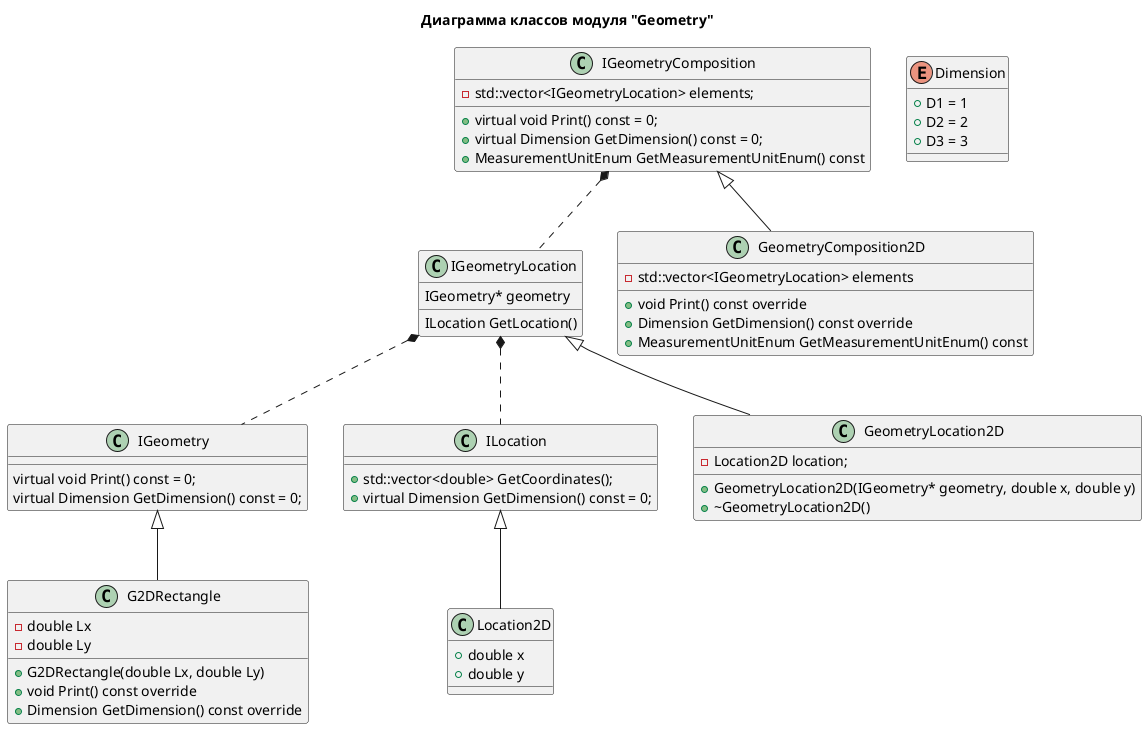 @startuml name Geometry

title
Диаграмма классов модуля "Geometry"
end title

' Размерность для геометрии и пр.
enum Dimension
{
    '1D
    + D1 = 1
    '2D
    + D2 = 2
    '3D
    + D3 = 3
}

class ILocation
{
    + std::vector<double> GetCoordinates();
    ' Возвращает размерность объекта геометрии
    + virtual Dimension GetDimension() const = 0;
}

class Location2D
{
    + double x
    + double y
}

'Абстрактный класс, моделирующий геометрию расчетной области
class IGeometry
{    
        
    ' Выводит в консоль сведения об объекте и его значение
    virtual void Print() const = 0;
    ' Возвращает размерность объекта геометрии
    virtual Dimension GetDimension() const = 0; 
}

'Прямоугольник
class G2DRectangle
{
    ' Длина
    - double Lx
    ' Ширина
    - double Ly
    + G2DRectangle(double Lx, double Ly)
    + void Print() const override
    ' Возвращает размерность объекта геометрии
    + Dimension GetDimension() const override 
}

class IGeometryLocation
{
    IGeometry* geometry
    ILocation GetLocation()
}

class GeometryLocation2D
{
    '- IGeometry* geometry
    - Location2D location;
    + GeometryLocation2D(IGeometry* geometry, double x, double y)
    + ~GeometryLocation2D()
}


' Абстрактный класс, моделирующий размещение объектов геометрии в пространстве
class IGeometryComposition
{
    - std::vector<IGeometryLocation> elements;
    ' Выводит в консоль сведения об объекте и его значение
    + virtual void Print() const = 0;
    ' Возвращает размерность объекта геометрии
    + virtual Dimension GetDimension() const = 0;
    ' Возвращает единицу измерения, используемую для описания объекта геометрии
    + MeasurementUnitEnum GetMeasurementUnitEnum() const
}

class GeometryComposition2D
{
    - std::vector<IGeometryLocation> elements      
    ' Выводит в консоль сведения об объекте и его значение
    + void Print() const override
    ' Возвращает размерность объектов геометрии
    + Dimension GetDimension() const override
    ' Возвращает единицу измерения, используемую для описания объекта геометрии
    + MeasurementUnitEnum GetMeasurementUnitEnum() const
}

Location2D -up-|> ILocation
G2DRectangle -up-|> IGeometry
GeometryLocation2D -up-|> IGeometryLocation
GeometryComposition2D -up-|> IGeometryComposition
IGeometryLocation *.. IGeometry
IGeometryLocation *.. ILocation
IGeometryComposition *.. IGeometryLocation

@enduml
